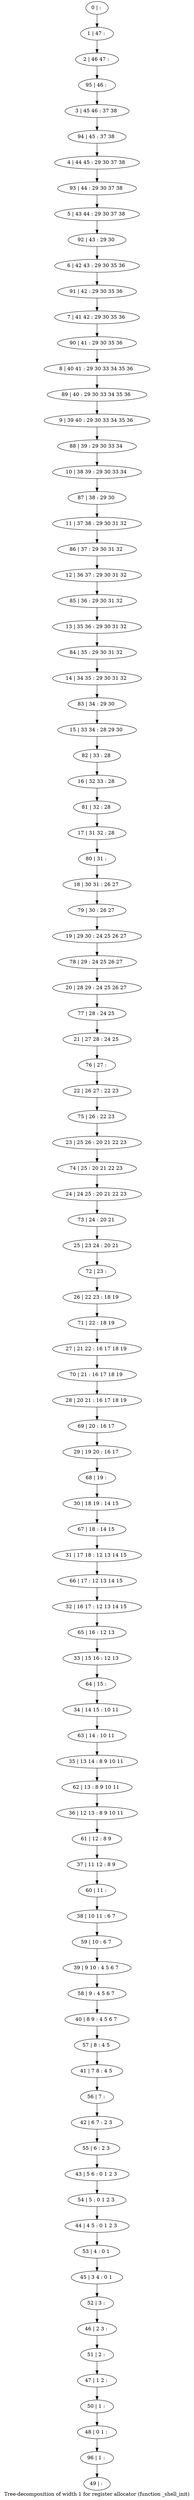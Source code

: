 digraph G {
graph [label="Tree-decomposition of width 1 for register allocator (function _shell_init)"]
0[label="0 | : "];
1[label="1 | 47 : "];
2[label="2 | 46 47 : "];
3[label="3 | 45 46 : 37 38 "];
4[label="4 | 44 45 : 29 30 37 38 "];
5[label="5 | 43 44 : 29 30 37 38 "];
6[label="6 | 42 43 : 29 30 35 36 "];
7[label="7 | 41 42 : 29 30 35 36 "];
8[label="8 | 40 41 : 29 30 33 34 35 36 "];
9[label="9 | 39 40 : 29 30 33 34 35 36 "];
10[label="10 | 38 39 : 29 30 33 34 "];
11[label="11 | 37 38 : 29 30 31 32 "];
12[label="12 | 36 37 : 29 30 31 32 "];
13[label="13 | 35 36 : 29 30 31 32 "];
14[label="14 | 34 35 : 29 30 31 32 "];
15[label="15 | 33 34 : 28 29 30 "];
16[label="16 | 32 33 : 28 "];
17[label="17 | 31 32 : 28 "];
18[label="18 | 30 31 : 26 27 "];
19[label="19 | 29 30 : 24 25 26 27 "];
20[label="20 | 28 29 : 24 25 26 27 "];
21[label="21 | 27 28 : 24 25 "];
22[label="22 | 26 27 : 22 23 "];
23[label="23 | 25 26 : 20 21 22 23 "];
24[label="24 | 24 25 : 20 21 22 23 "];
25[label="25 | 23 24 : 20 21 "];
26[label="26 | 22 23 : 18 19 "];
27[label="27 | 21 22 : 16 17 18 19 "];
28[label="28 | 20 21 : 16 17 18 19 "];
29[label="29 | 19 20 : 16 17 "];
30[label="30 | 18 19 : 14 15 "];
31[label="31 | 17 18 : 12 13 14 15 "];
32[label="32 | 16 17 : 12 13 14 15 "];
33[label="33 | 15 16 : 12 13 "];
34[label="34 | 14 15 : 10 11 "];
35[label="35 | 13 14 : 8 9 10 11 "];
36[label="36 | 12 13 : 8 9 10 11 "];
37[label="37 | 11 12 : 8 9 "];
38[label="38 | 10 11 : 6 7 "];
39[label="39 | 9 10 : 4 5 6 7 "];
40[label="40 | 8 9 : 4 5 6 7 "];
41[label="41 | 7 8 : 4 5 "];
42[label="42 | 6 7 : 2 3 "];
43[label="43 | 5 6 : 0 1 2 3 "];
44[label="44 | 4 5 : 0 1 2 3 "];
45[label="45 | 3 4 : 0 1 "];
46[label="46 | 2 3 : "];
47[label="47 | 1 2 : "];
48[label="48 | 0 1 : "];
49[label="49 | : "];
50[label="50 | 1 : "];
51[label="51 | 2 : "];
52[label="52 | 3 : "];
53[label="53 | 4 : 0 1 "];
54[label="54 | 5 : 0 1 2 3 "];
55[label="55 | 6 : 2 3 "];
56[label="56 | 7 : "];
57[label="57 | 8 : 4 5 "];
58[label="58 | 9 : 4 5 6 7 "];
59[label="59 | 10 : 6 7 "];
60[label="60 | 11 : "];
61[label="61 | 12 : 8 9 "];
62[label="62 | 13 : 8 9 10 11 "];
63[label="63 | 14 : 10 11 "];
64[label="64 | 15 : "];
65[label="65 | 16 : 12 13 "];
66[label="66 | 17 : 12 13 14 15 "];
67[label="67 | 18 : 14 15 "];
68[label="68 | 19 : "];
69[label="69 | 20 : 16 17 "];
70[label="70 | 21 : 16 17 18 19 "];
71[label="71 | 22 : 18 19 "];
72[label="72 | 23 : "];
73[label="73 | 24 : 20 21 "];
74[label="74 | 25 : 20 21 22 23 "];
75[label="75 | 26 : 22 23 "];
76[label="76 | 27 : "];
77[label="77 | 28 : 24 25 "];
78[label="78 | 29 : 24 25 26 27 "];
79[label="79 | 30 : 26 27 "];
80[label="80 | 31 : "];
81[label="81 | 32 : 28 "];
82[label="82 | 33 : 28 "];
83[label="83 | 34 : 29 30 "];
84[label="84 | 35 : 29 30 31 32 "];
85[label="85 | 36 : 29 30 31 32 "];
86[label="86 | 37 : 29 30 31 32 "];
87[label="87 | 38 : 29 30 "];
88[label="88 | 39 : 29 30 33 34 "];
89[label="89 | 40 : 29 30 33 34 35 36 "];
90[label="90 | 41 : 29 30 35 36 "];
91[label="91 | 42 : 29 30 35 36 "];
92[label="92 | 43 : 29 30 "];
93[label="93 | 44 : 29 30 37 38 "];
94[label="94 | 45 : 37 38 "];
95[label="95 | 46 : "];
96[label="96 | 1 : "];
0->1 ;
1->2 ;
50->48 ;
47->50 ;
51->47 ;
46->51 ;
52->46 ;
45->52 ;
53->45 ;
44->53 ;
54->44 ;
43->54 ;
55->43 ;
42->55 ;
56->42 ;
41->56 ;
57->41 ;
40->57 ;
58->40 ;
39->58 ;
59->39 ;
38->59 ;
60->38 ;
37->60 ;
61->37 ;
36->61 ;
62->36 ;
35->62 ;
63->35 ;
34->63 ;
64->34 ;
33->64 ;
65->33 ;
32->65 ;
66->32 ;
31->66 ;
67->31 ;
30->67 ;
68->30 ;
29->68 ;
69->29 ;
28->69 ;
70->28 ;
27->70 ;
71->27 ;
26->71 ;
72->26 ;
25->72 ;
73->25 ;
24->73 ;
74->24 ;
23->74 ;
75->23 ;
22->75 ;
76->22 ;
21->76 ;
77->21 ;
20->77 ;
78->20 ;
19->78 ;
79->19 ;
18->79 ;
80->18 ;
17->80 ;
81->17 ;
16->81 ;
82->16 ;
15->82 ;
83->15 ;
14->83 ;
84->14 ;
13->84 ;
85->13 ;
12->85 ;
86->12 ;
11->86 ;
87->11 ;
10->87 ;
88->10 ;
9->88 ;
89->9 ;
8->89 ;
90->8 ;
7->90 ;
91->7 ;
6->91 ;
92->6 ;
5->92 ;
93->5 ;
4->93 ;
94->4 ;
3->94 ;
95->3 ;
2->95 ;
96->49 ;
48->96 ;
}
